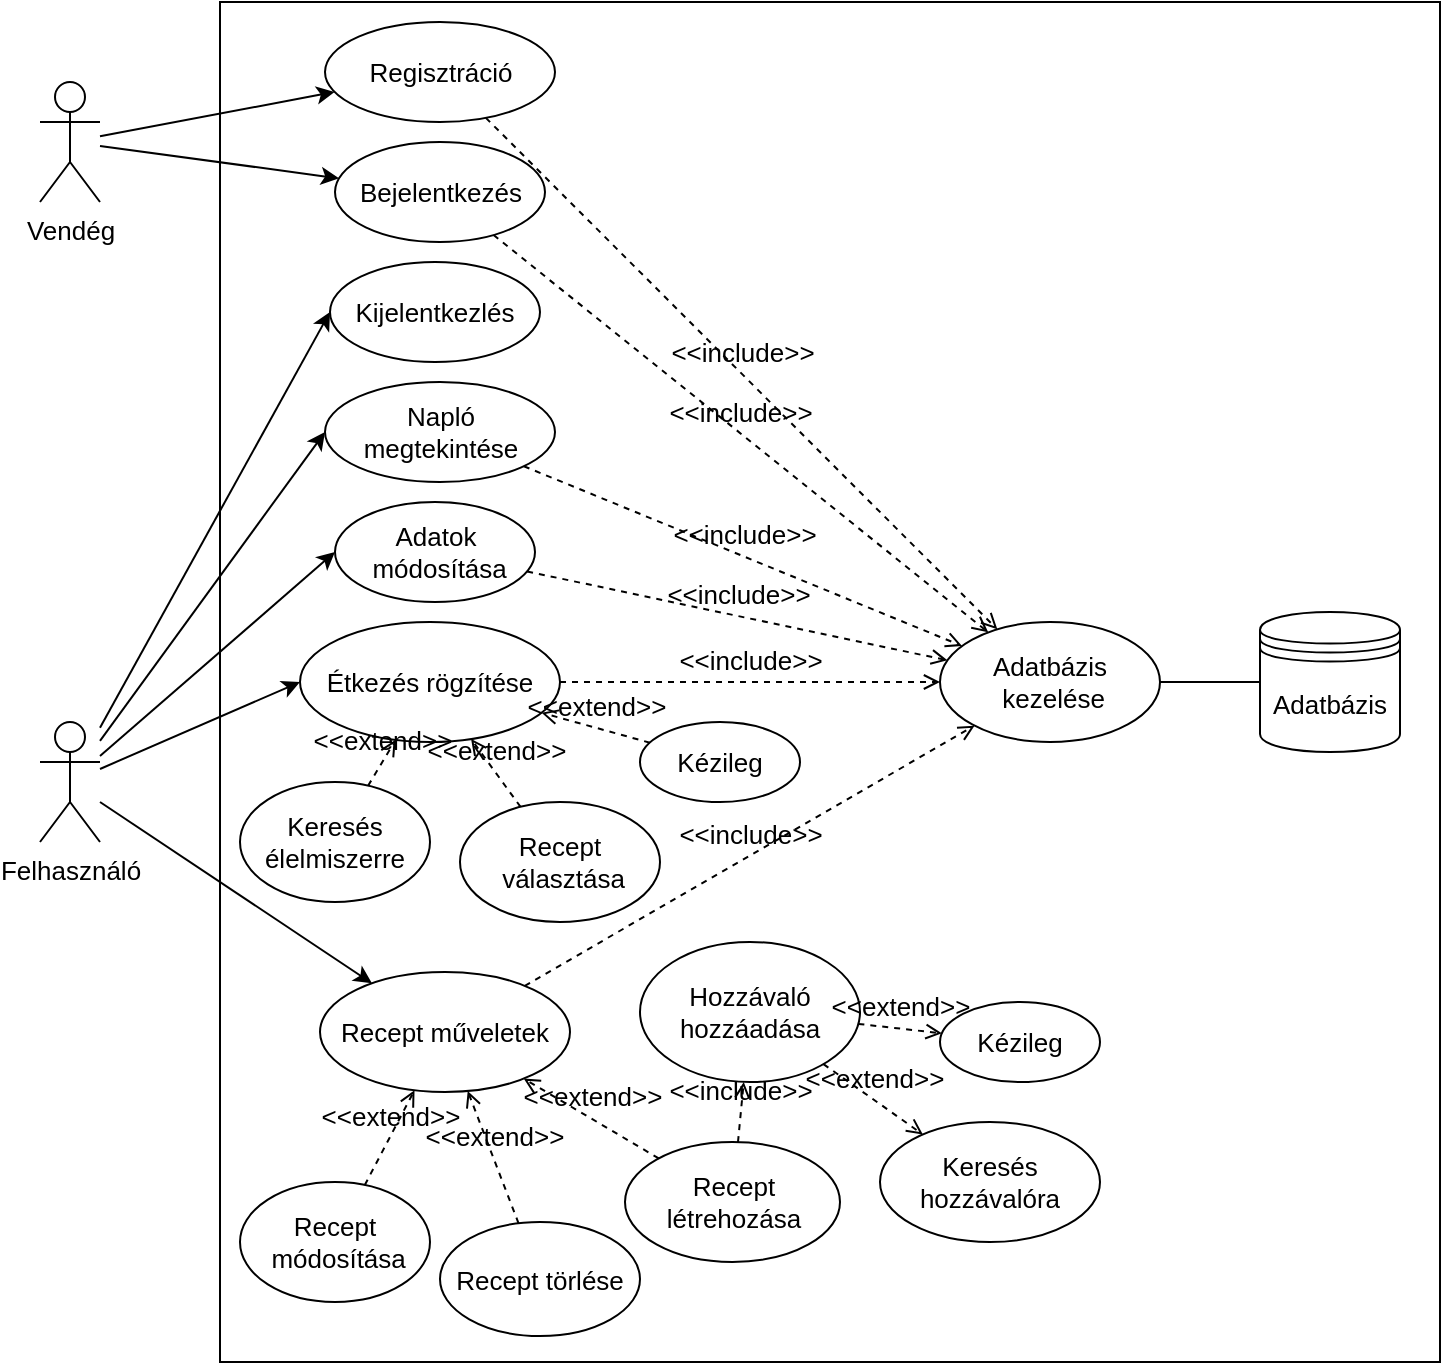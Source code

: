<mxfile version="18.0.2" type="device"><diagram id="t3UJJZ8zU85ysiEhN3ka" name="Page-1"><mxGraphModel dx="1422" dy="754" grid="1" gridSize="10" guides="1" tooltips="1" connect="1" arrows="1" fold="1" page="1" pageScale="1" pageWidth="1169" pageHeight="1654" math="0" shadow="0"><root><mxCell id="0"/><mxCell id="1" parent="0"/><mxCell id="tSZaLyhXpaH-c29M4W2V-56" value="" style="rounded=0;whiteSpace=wrap;html=1;fontSize=13;" vertex="1" parent="1"><mxGeometry x="250" y="150" width="610" height="680" as="geometry"/></mxCell><mxCell id="tSZaLyhXpaH-c29M4W2V-8" style="edgeStyle=none;rounded=0;orthogonalLoop=1;jettySize=auto;html=1;entryX=0;entryY=0.5;entryDx=0;entryDy=0;fontSize=13;" edge="1" parent="1" source="mI7mzSrI1H2mLbsGkqsW-1" target="tSZaLyhXpaH-c29M4W2V-7"><mxGeometry relative="1" as="geometry"/></mxCell><mxCell id="tSZaLyhXpaH-c29M4W2V-12" style="edgeStyle=none;rounded=0;orthogonalLoop=1;jettySize=auto;html=1;entryX=0;entryY=0.5;entryDx=0;entryDy=0;fontSize=13;" edge="1" parent="1" source="mI7mzSrI1H2mLbsGkqsW-1" target="tSZaLyhXpaH-c29M4W2V-9"><mxGeometry relative="1" as="geometry"/></mxCell><mxCell id="tSZaLyhXpaH-c29M4W2V-13" style="edgeStyle=none;rounded=0;orthogonalLoop=1;jettySize=auto;html=1;entryX=0;entryY=0.5;entryDx=0;entryDy=0;fontSize=13;" edge="1" parent="1" source="mI7mzSrI1H2mLbsGkqsW-1" target="tSZaLyhXpaH-c29M4W2V-10"><mxGeometry relative="1" as="geometry"/></mxCell><mxCell id="tSZaLyhXpaH-c29M4W2V-14" style="edgeStyle=none;rounded=0;orthogonalLoop=1;jettySize=auto;html=1;entryX=0;entryY=0.5;entryDx=0;entryDy=0;fontSize=13;" edge="1" parent="1" source="mI7mzSrI1H2mLbsGkqsW-1" target="tSZaLyhXpaH-c29M4W2V-11"><mxGeometry relative="1" as="geometry"/></mxCell><mxCell id="tSZaLyhXpaH-c29M4W2V-22" style="edgeStyle=none;rounded=0;orthogonalLoop=1;jettySize=auto;html=1;fontSize=13;" edge="1" parent="1" source="mI7mzSrI1H2mLbsGkqsW-1" target="tSZaLyhXpaH-c29M4W2V-21"><mxGeometry relative="1" as="geometry"/></mxCell><mxCell id="mI7mzSrI1H2mLbsGkqsW-1" value="Felhasználó" style="shape=umlActor;verticalLabelPosition=bottom;verticalAlign=top;html=1;outlineConnect=0;fontSize=13;" parent="1" vertex="1"><mxGeometry x="160" y="510" width="30" height="60" as="geometry"/></mxCell><mxCell id="mI7mzSrI1H2mLbsGkqsW-3" value="Regisztráció" style="ellipse;whiteSpace=wrap;html=1;fontSize=13;" parent="1" vertex="1"><mxGeometry x="302.5" y="160" width="115" height="50" as="geometry"/></mxCell><mxCell id="tSZaLyhXpaH-c29M4W2V-4" style="rounded=0;orthogonalLoop=1;jettySize=auto;html=1;fontSize=13;" edge="1" parent="1" source="tSZaLyhXpaH-c29M4W2V-1" target="mI7mzSrI1H2mLbsGkqsW-3"><mxGeometry relative="1" as="geometry"/></mxCell><mxCell id="tSZaLyhXpaH-c29M4W2V-6" style="edgeStyle=none;rounded=0;orthogonalLoop=1;jettySize=auto;html=1;fontSize=13;" edge="1" parent="1" source="tSZaLyhXpaH-c29M4W2V-1" target="tSZaLyhXpaH-c29M4W2V-5"><mxGeometry relative="1" as="geometry"/></mxCell><mxCell id="tSZaLyhXpaH-c29M4W2V-1" value="Vendég" style="shape=umlActor;verticalLabelPosition=bottom;verticalAlign=top;html=1;outlineConnect=0;fontSize=13;" vertex="1" parent="1"><mxGeometry x="160" y="190" width="30" height="60" as="geometry"/></mxCell><mxCell id="tSZaLyhXpaH-c29M4W2V-5" value="Bejelentkezés" style="ellipse;whiteSpace=wrap;html=1;fontSize=13;" vertex="1" parent="1"><mxGeometry x="307.5" y="220" width="105" height="50" as="geometry"/></mxCell><mxCell id="tSZaLyhXpaH-c29M4W2V-7" value="Kijelentkezlés" style="ellipse;whiteSpace=wrap;html=1;fontSize=13;" vertex="1" parent="1"><mxGeometry x="305" y="280" width="105" height="50" as="geometry"/></mxCell><mxCell id="tSZaLyhXpaH-c29M4W2V-9" value="Napló megtekintése" style="ellipse;whiteSpace=wrap;html=1;fontSize=13;" vertex="1" parent="1"><mxGeometry x="302.5" y="340" width="115" height="50" as="geometry"/></mxCell><mxCell id="tSZaLyhXpaH-c29M4W2V-10" value="Adatok&lt;br style=&quot;font-size: 13px;&quot;&gt;&amp;nbsp;módosítása" style="ellipse;whiteSpace=wrap;html=1;fontSize=13;" vertex="1" parent="1"><mxGeometry x="307.5" y="400" width="100" height="50" as="geometry"/></mxCell><mxCell id="tSZaLyhXpaH-c29M4W2V-11" value="Étkezés rögzítése" style="ellipse;whiteSpace=wrap;html=1;fontSize=13;" vertex="1" parent="1"><mxGeometry x="290" y="460" width="130" height="60" as="geometry"/></mxCell><mxCell id="tSZaLyhXpaH-c29M4W2V-15" value="Kézileg" style="ellipse;whiteSpace=wrap;html=1;fontSize=13;" vertex="1" parent="1"><mxGeometry x="460" y="510" width="80" height="40" as="geometry"/></mxCell><mxCell id="tSZaLyhXpaH-c29M4W2V-16" value="Recept&lt;br style=&quot;font-size: 13px;&quot;&gt;&amp;nbsp;választása" style="ellipse;whiteSpace=wrap;html=1;fontSize=13;" vertex="1" parent="1"><mxGeometry x="370" y="550" width="100" height="60" as="geometry"/></mxCell><mxCell id="tSZaLyhXpaH-c29M4W2V-17" value="Keresés&lt;br style=&quot;font-size: 13px;&quot;&gt;élelmiszerre" style="ellipse;whiteSpace=wrap;html=1;fontSize=13;" vertex="1" parent="1"><mxGeometry x="260" y="540" width="95" height="60" as="geometry"/></mxCell><mxCell id="tSZaLyhXpaH-c29M4W2V-18" value="&amp;lt;&amp;lt;extend&amp;gt;&amp;gt;" style="html=1;verticalAlign=bottom;labelBackgroundColor=none;endArrow=open;endFill=0;dashed=1;rounded=0;fontSize=13;" edge="1" parent="1" source="tSZaLyhXpaH-c29M4W2V-15" target="tSZaLyhXpaH-c29M4W2V-11"><mxGeometry width="160" relative="1" as="geometry"><mxPoint x="290" y="610" as="sourcePoint"/><mxPoint x="450" y="610" as="targetPoint"/></mxGeometry></mxCell><mxCell id="tSZaLyhXpaH-c29M4W2V-19" value="&amp;lt;&amp;lt;extend&amp;gt;&amp;gt;" style="html=1;verticalAlign=bottom;labelBackgroundColor=none;endArrow=open;endFill=0;dashed=1;rounded=0;fontSize=13;" edge="1" parent="1" source="tSZaLyhXpaH-c29M4W2V-17" target="tSZaLyhXpaH-c29M4W2V-11"><mxGeometry width="160" relative="1" as="geometry"><mxPoint x="486.215" y="534.792" as="sourcePoint"/><mxPoint x="403.8" y="595.213" as="targetPoint"/></mxGeometry></mxCell><mxCell id="tSZaLyhXpaH-c29M4W2V-20" value="&amp;lt;&amp;lt;extend&amp;gt;&amp;gt;" style="html=1;verticalAlign=bottom;labelBackgroundColor=none;endArrow=open;endFill=0;dashed=1;rounded=0;fontSize=13;" edge="1" parent="1" source="tSZaLyhXpaH-c29M4W2V-16" target="tSZaLyhXpaH-c29M4W2V-11"><mxGeometry width="160" relative="1" as="geometry"><mxPoint x="496.215" y="544.792" as="sourcePoint"/><mxPoint x="413.8" y="605.213" as="targetPoint"/></mxGeometry></mxCell><mxCell id="tSZaLyhXpaH-c29M4W2V-21" value="Recept műveletek" style="ellipse;whiteSpace=wrap;html=1;fontSize=13;" vertex="1" parent="1"><mxGeometry x="300" y="635" width="125" height="60" as="geometry"/></mxCell><mxCell id="tSZaLyhXpaH-c29M4W2V-23" value="Hozzávaló&lt;br style=&quot;font-size: 13px;&quot;&gt;hozzáadása" style="ellipse;whiteSpace=wrap;html=1;fontSize=13;" vertex="1" parent="1"><mxGeometry x="460" y="620" width="110" height="70" as="geometry"/></mxCell><mxCell id="tSZaLyhXpaH-c29M4W2V-24" value="&amp;lt;&amp;lt;include&amp;gt;&amp;gt;" style="html=1;verticalAlign=bottom;labelBackgroundColor=none;endArrow=open;endFill=0;dashed=1;rounded=0;fontSize=13;" edge="1" parent="1" source="tSZaLyhXpaH-c29M4W2V-32" target="tSZaLyhXpaH-c29M4W2V-23"><mxGeometry width="160" relative="1" as="geometry"><mxPoint x="290" y="600" as="sourcePoint"/><mxPoint x="450" y="600" as="targetPoint"/></mxGeometry></mxCell><mxCell id="tSZaLyhXpaH-c29M4W2V-26" value="Kézileg" style="ellipse;whiteSpace=wrap;html=1;fontSize=13;" vertex="1" parent="1"><mxGeometry x="610" y="650" width="80" height="40" as="geometry"/></mxCell><mxCell id="tSZaLyhXpaH-c29M4W2V-29" value="Keresés&lt;br style=&quot;font-size: 13px;&quot;&gt;hozzávalóra" style="ellipse;whiteSpace=wrap;html=1;fontSize=13;" vertex="1" parent="1"><mxGeometry x="580" y="710" width="110" height="60" as="geometry"/></mxCell><mxCell id="tSZaLyhXpaH-c29M4W2V-30" value="&amp;lt;&amp;lt;extend&amp;gt;&amp;gt;" style="html=1;verticalAlign=bottom;labelBackgroundColor=none;endArrow=open;endFill=0;dashed=1;rounded=0;fontSize=13;" edge="1" parent="1" source="tSZaLyhXpaH-c29M4W2V-23" target="tSZaLyhXpaH-c29M4W2V-29"><mxGeometry width="160" relative="1" as="geometry"><mxPoint x="290" y="690" as="sourcePoint"/><mxPoint x="450" y="690" as="targetPoint"/></mxGeometry></mxCell><mxCell id="tSZaLyhXpaH-c29M4W2V-31" value="&amp;lt;&amp;lt;extend&amp;gt;&amp;gt;" style="html=1;verticalAlign=bottom;labelBackgroundColor=none;endArrow=open;endFill=0;dashed=1;rounded=0;fontSize=13;" edge="1" parent="1" source="tSZaLyhXpaH-c29M4W2V-23" target="tSZaLyhXpaH-c29M4W2V-26"><mxGeometry width="160" relative="1" as="geometry"><mxPoint x="290" y="690" as="sourcePoint"/><mxPoint x="450" y="690" as="targetPoint"/></mxGeometry></mxCell><mxCell id="tSZaLyhXpaH-c29M4W2V-32" value="Recept &lt;br style=&quot;font-size: 13px;&quot;&gt;létrehozása" style="ellipse;whiteSpace=wrap;html=1;fontSize=13;" vertex="1" parent="1"><mxGeometry x="452.5" y="720" width="107.5" height="60" as="geometry"/></mxCell><mxCell id="tSZaLyhXpaH-c29M4W2V-33" value="Recept&lt;br style=&quot;font-size: 13px;&quot;&gt;&amp;nbsp;módosítása" style="ellipse;whiteSpace=wrap;html=1;fontSize=13;" vertex="1" parent="1"><mxGeometry x="260" y="740" width="95" height="60" as="geometry"/></mxCell><mxCell id="tSZaLyhXpaH-c29M4W2V-34" value="Recept törlése" style="ellipse;whiteSpace=wrap;html=1;fontSize=13;" vertex="1" parent="1"><mxGeometry x="360" y="760" width="100" height="57" as="geometry"/></mxCell><mxCell id="tSZaLyhXpaH-c29M4W2V-35" value="&amp;lt;&amp;lt;extend&amp;gt;&amp;gt;" style="html=1;verticalAlign=bottom;labelBackgroundColor=none;endArrow=open;endFill=0;dashed=1;rounded=0;fontSize=13;" edge="1" parent="1" source="tSZaLyhXpaH-c29M4W2V-32" target="tSZaLyhXpaH-c29M4W2V-21"><mxGeometry width="160" relative="1" as="geometry"><mxPoint x="200" y="720" as="sourcePoint"/><mxPoint x="360" y="720" as="targetPoint"/></mxGeometry></mxCell><mxCell id="tSZaLyhXpaH-c29M4W2V-36" value="&amp;lt;&amp;lt;extend&amp;gt;&amp;gt;" style="html=1;verticalAlign=bottom;labelBackgroundColor=none;endArrow=open;endFill=0;dashed=1;rounded=0;fontSize=13;" edge="1" parent="1" source="tSZaLyhXpaH-c29M4W2V-33" target="tSZaLyhXpaH-c29M4W2V-21"><mxGeometry width="160" relative="1" as="geometry"><mxPoint x="334.351" y="812.066" as="sourcePoint"/><mxPoint x="250.649" y="857.934" as="targetPoint"/></mxGeometry></mxCell><mxCell id="tSZaLyhXpaH-c29M4W2V-37" value="&amp;lt;&amp;lt;extend&amp;gt;&amp;gt;" style="html=1;verticalAlign=bottom;labelBackgroundColor=none;endArrow=open;endFill=0;dashed=1;rounded=0;fontSize=13;" edge="1" parent="1" source="tSZaLyhXpaH-c29M4W2V-34" target="tSZaLyhXpaH-c29M4W2V-21"><mxGeometry width="160" relative="1" as="geometry"><mxPoint x="410" y="880" as="sourcePoint"/><mxPoint x="260.649" y="867.934" as="targetPoint"/></mxGeometry></mxCell><mxCell id="tSZaLyhXpaH-c29M4W2V-54" style="edgeStyle=none;rounded=0;orthogonalLoop=1;jettySize=auto;html=1;endArrow=none;endFill=0;fontSize=13;" edge="1" parent="1" source="tSZaLyhXpaH-c29M4W2V-38" target="tSZaLyhXpaH-c29M4W2V-39"><mxGeometry relative="1" as="geometry"/></mxCell><mxCell id="tSZaLyhXpaH-c29M4W2V-38" value="Adatbázis&lt;br style=&quot;font-size: 13px;&quot;&gt;&amp;nbsp;kezelése" style="ellipse;whiteSpace=wrap;html=1;fontSize=13;" vertex="1" parent="1"><mxGeometry x="610" y="460" width="110" height="60" as="geometry"/></mxCell><mxCell id="tSZaLyhXpaH-c29M4W2V-39" value="Adatbázis" style="shape=datastore;whiteSpace=wrap;html=1;fontSize=13;" vertex="1" parent="1"><mxGeometry x="770" y="455" width="70" height="70" as="geometry"/></mxCell><mxCell id="tSZaLyhXpaH-c29M4W2V-48" value="&amp;lt;&amp;lt;include&amp;gt;&amp;gt;" style="html=1;verticalAlign=bottom;labelBackgroundColor=none;endArrow=open;endFill=0;dashed=1;rounded=0;fontSize=13;" edge="1" parent="1" source="tSZaLyhXpaH-c29M4W2V-9" target="tSZaLyhXpaH-c29M4W2V-38"><mxGeometry width="160" relative="1" as="geometry"><mxPoint x="430" y="570" as="sourcePoint"/><mxPoint x="590" y="570" as="targetPoint"/></mxGeometry></mxCell><mxCell id="tSZaLyhXpaH-c29M4W2V-49" value="&amp;lt;&amp;lt;include&amp;gt;&amp;gt;" style="html=1;verticalAlign=bottom;labelBackgroundColor=none;endArrow=open;endFill=0;dashed=1;rounded=0;fontSize=13;" edge="1" parent="1" source="tSZaLyhXpaH-c29M4W2V-21" target="tSZaLyhXpaH-c29M4W2V-38"><mxGeometry width="160" relative="1" as="geometry"><mxPoint x="430" y="570" as="sourcePoint"/><mxPoint x="590" y="570" as="targetPoint"/></mxGeometry></mxCell><mxCell id="tSZaLyhXpaH-c29M4W2V-50" value="&amp;lt;&amp;lt;include&amp;gt;&amp;gt;" style="html=1;verticalAlign=bottom;labelBackgroundColor=none;endArrow=open;endFill=0;dashed=1;rounded=0;fontSize=13;" edge="1" parent="1" source="tSZaLyhXpaH-c29M4W2V-11" target="tSZaLyhXpaH-c29M4W2V-38"><mxGeometry width="160" relative="1" as="geometry"><mxPoint x="430" y="570" as="sourcePoint"/><mxPoint x="590" y="570" as="targetPoint"/></mxGeometry></mxCell><mxCell id="tSZaLyhXpaH-c29M4W2V-51" value="&amp;lt;&amp;lt;include&amp;gt;&amp;gt;" style="html=1;verticalAlign=bottom;labelBackgroundColor=none;endArrow=open;endFill=0;dashed=1;rounded=0;fontSize=13;" edge="1" parent="1" source="tSZaLyhXpaH-c29M4W2V-10" target="tSZaLyhXpaH-c29M4W2V-38"><mxGeometry width="160" relative="1" as="geometry"><mxPoint x="430" y="570" as="sourcePoint"/><mxPoint x="590" y="570" as="targetPoint"/></mxGeometry></mxCell><mxCell id="tSZaLyhXpaH-c29M4W2V-58" value="&amp;lt;&amp;lt;include&amp;gt;&amp;gt;" style="html=1;verticalAlign=bottom;labelBackgroundColor=none;endArrow=open;endFill=0;dashed=1;rounded=0;fontSize=13;" edge="1" parent="1" source="mI7mzSrI1H2mLbsGkqsW-3" target="tSZaLyhXpaH-c29M4W2V-38"><mxGeometry width="160" relative="1" as="geometry"><mxPoint x="412.02" y="392.065" as="sourcePoint"/><mxPoint x="631.029" y="481.979" as="targetPoint"/></mxGeometry></mxCell><mxCell id="tSZaLyhXpaH-c29M4W2V-59" value="&amp;lt;&amp;lt;include&amp;gt;&amp;gt;" style="html=1;verticalAlign=bottom;labelBackgroundColor=none;endArrow=open;endFill=0;dashed=1;rounded=0;fontSize=13;" edge="1" parent="1" source="tSZaLyhXpaH-c29M4W2V-5" target="tSZaLyhXpaH-c29M4W2V-38"><mxGeometry width="160" relative="1" as="geometry"><mxPoint x="422.02" y="402.065" as="sourcePoint"/><mxPoint x="641.029" y="491.979" as="targetPoint"/></mxGeometry></mxCell></root></mxGraphModel></diagram></mxfile>